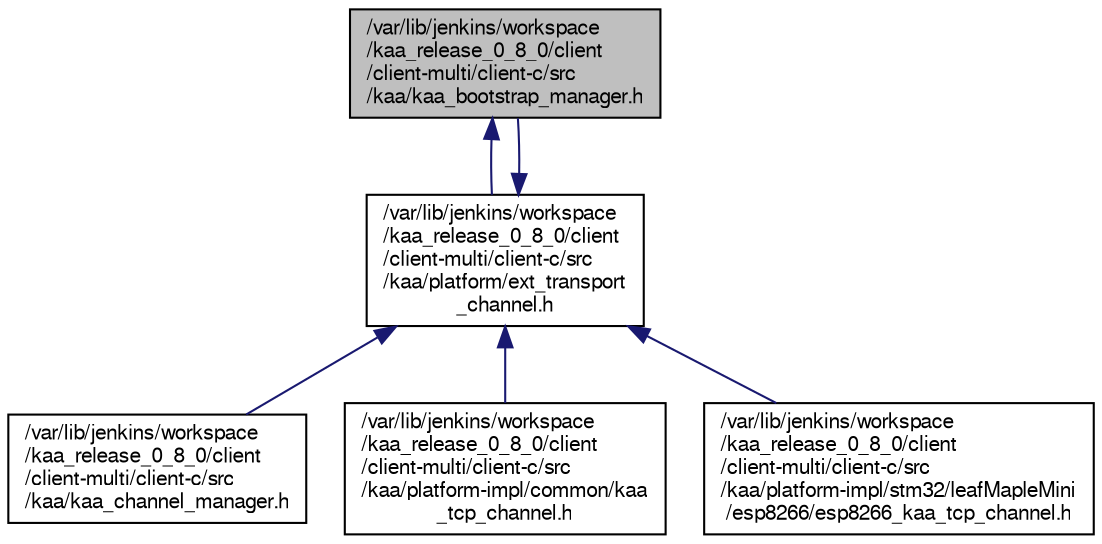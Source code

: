 digraph "/var/lib/jenkins/workspace/kaa_release_0_8_0/client/client-multi/client-c/src/kaa/kaa_bootstrap_manager.h"
{
  bgcolor="transparent";
  edge [fontname="FreeSans",fontsize="10",labelfontname="FreeSans",labelfontsize="10"];
  node [fontname="FreeSans",fontsize="10",shape=record];
  Node1 [label="/var/lib/jenkins/workspace\l/kaa_release_0_8_0/client\l/client-multi/client-c/src\l/kaa/kaa_bootstrap_manager.h",height=0.2,width=0.4,color="black", fillcolor="grey75", style="filled" fontcolor="black"];
  Node1 -> Node2 [dir="back",color="midnightblue",fontsize="10",style="solid",fontname="FreeSans"];
  Node2 [label="/var/lib/jenkins/workspace\l/kaa_release_0_8_0/client\l/client-multi/client-c/src\l/kaa/platform/ext_transport\l_channel.h",height=0.2,width=0.4,color="black",URL="$ext__transport__channel_8h.html"];
  Node2 -> Node1 [dir="back",color="midnightblue",fontsize="10",style="solid",fontname="FreeSans"];
  Node2 -> Node3 [dir="back",color="midnightblue",fontsize="10",style="solid",fontname="FreeSans"];
  Node3 [label="/var/lib/jenkins/workspace\l/kaa_release_0_8_0/client\l/client-multi/client-c/src\l/kaa/kaa_channel_manager.h",height=0.2,width=0.4,color="black",URL="$kaa__channel__manager_8h.html",tooltip="User defined channels manager for Kaa C SDK. "];
  Node2 -> Node4 [dir="back",color="midnightblue",fontsize="10",style="solid",fontname="FreeSans"];
  Node4 [label="/var/lib/jenkins/workspace\l/kaa_release_0_8_0/client\l/client-multi/client-c/src\l/kaa/platform-impl/common/kaa\l_tcp_channel.h",height=0.2,width=0.4,color="black",URL="$kaa__tcp__channel_8h.html"];
  Node2 -> Node5 [dir="back",color="midnightblue",fontsize="10",style="solid",fontname="FreeSans"];
  Node5 [label="/var/lib/jenkins/workspace\l/kaa_release_0_8_0/client\l/client-multi/client-c/src\l/kaa/platform-impl/stm32/leafMapleMini\l/esp8266/esp8266_kaa_tcp_channel.h",height=0.2,width=0.4,color="black",URL="$esp8266__kaa__tcp__channel_8h.html"];
}
